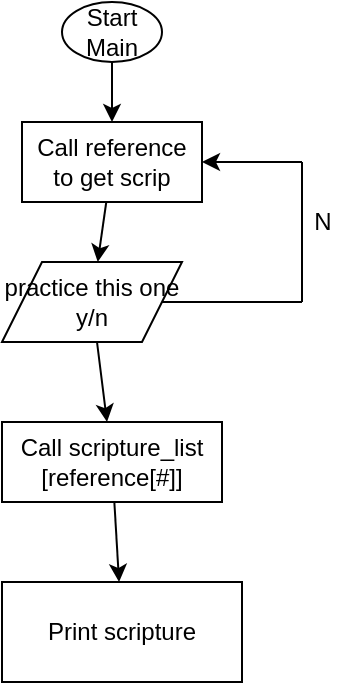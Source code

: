 <mxfile>
    <diagram id="eSaSMH47n1VH3I6MeAqw" name="Page-1">
        <mxGraphModel dx="1287" dy="1403" grid="1" gridSize="10" guides="1" tooltips="1" connect="1" arrows="1" fold="1" page="1" pageScale="1" pageWidth="850" pageHeight="1100" math="0" shadow="0">
            <root>
                <mxCell id="0"/>
                <mxCell id="1" parent="0"/>
                <mxCell id="3" value="Start&lt;br&gt;Main" style="ellipse;whiteSpace=wrap;html=1;" vertex="1" parent="1">
                    <mxGeometry x="-810" y="-1030" width="50" height="30" as="geometry"/>
                </mxCell>
                <mxCell id="15" value="" style="edgeStyle=none;html=1;" edge="1" parent="1" source="4" target="5">
                    <mxGeometry relative="1" as="geometry"/>
                </mxCell>
                <mxCell id="4" value="Call reference to get scrip" style="rounded=0;whiteSpace=wrap;html=1;" vertex="1" parent="1">
                    <mxGeometry x="-830" y="-970" width="90" height="40" as="geometry"/>
                </mxCell>
                <mxCell id="18" value="" style="edgeStyle=none;html=1;" edge="1" parent="1" source="5" target="16">
                    <mxGeometry relative="1" as="geometry"/>
                </mxCell>
                <mxCell id="5" value="practice this one y/n" style="shape=parallelogram;perimeter=parallelogramPerimeter;whiteSpace=wrap;html=1;fixedSize=1;" vertex="1" parent="1">
                    <mxGeometry x="-840" y="-900" width="90" height="40" as="geometry"/>
                </mxCell>
                <mxCell id="8" value="" style="endArrow=none;html=1;exitX=1;exitY=0.5;exitDx=0;exitDy=0;" edge="1" parent="1" source="5">
                    <mxGeometry width="50" height="50" relative="1" as="geometry">
                        <mxPoint x="-730" y="-860" as="sourcePoint"/>
                        <mxPoint x="-690" y="-880" as="targetPoint"/>
                    </mxGeometry>
                </mxCell>
                <mxCell id="9" value="" style="endArrow=none;html=1;" edge="1" parent="1">
                    <mxGeometry width="50" height="50" relative="1" as="geometry">
                        <mxPoint x="-690" y="-880" as="sourcePoint"/>
                        <mxPoint x="-690" y="-950" as="targetPoint"/>
                    </mxGeometry>
                </mxCell>
                <mxCell id="11" value="" style="endArrow=classic;html=1;entryX=1;entryY=0.5;entryDx=0;entryDy=0;" edge="1" parent="1" target="4">
                    <mxGeometry width="50" height="50" relative="1" as="geometry">
                        <mxPoint x="-690" y="-950" as="sourcePoint"/>
                        <mxPoint x="-680" y="-910" as="targetPoint"/>
                    </mxGeometry>
                </mxCell>
                <mxCell id="12" value="N" style="text;html=1;align=center;verticalAlign=middle;resizable=0;points=[];autosize=1;strokeColor=none;fillColor=none;" vertex="1" parent="1">
                    <mxGeometry x="-695" y="-935" width="30" height="30" as="geometry"/>
                </mxCell>
                <mxCell id="19" value="" style="edgeStyle=none;html=1;" edge="1" parent="1" source="16" target="17">
                    <mxGeometry relative="1" as="geometry"/>
                </mxCell>
                <mxCell id="16" value="Call scripture_list [reference[#]]" style="rounded=0;whiteSpace=wrap;html=1;" vertex="1" parent="1">
                    <mxGeometry x="-840" y="-820" width="110" height="40" as="geometry"/>
                </mxCell>
                <mxCell id="17" value="Print scripture" style="rounded=0;whiteSpace=wrap;html=1;" vertex="1" parent="1">
                    <mxGeometry x="-840" y="-740" width="120" height="50" as="geometry"/>
                </mxCell>
                <mxCell id="21" value="" style="endArrow=classic;html=1;exitX=0.5;exitY=1;exitDx=0;exitDy=0;entryX=0.5;entryY=0;entryDx=0;entryDy=0;" edge="1" parent="1" source="3" target="4">
                    <mxGeometry width="50" height="50" relative="1" as="geometry">
                        <mxPoint x="-760" y="-890" as="sourcePoint"/>
                        <mxPoint x="-710" y="-940" as="targetPoint"/>
                    </mxGeometry>
                </mxCell>
            </root>
        </mxGraphModel>
    </diagram>
</mxfile>
